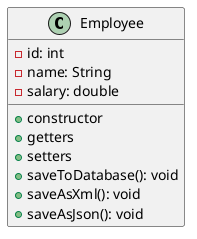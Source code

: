 @startuml

class Employee {
    - id: int
    - name: String
    - salary: double

    + {method} constructor
    + {method} getters
    + {method} setters
    + saveToDatabase(): void
    + saveAsXml(): void
    + saveAsJson(): void
}

@enduml
